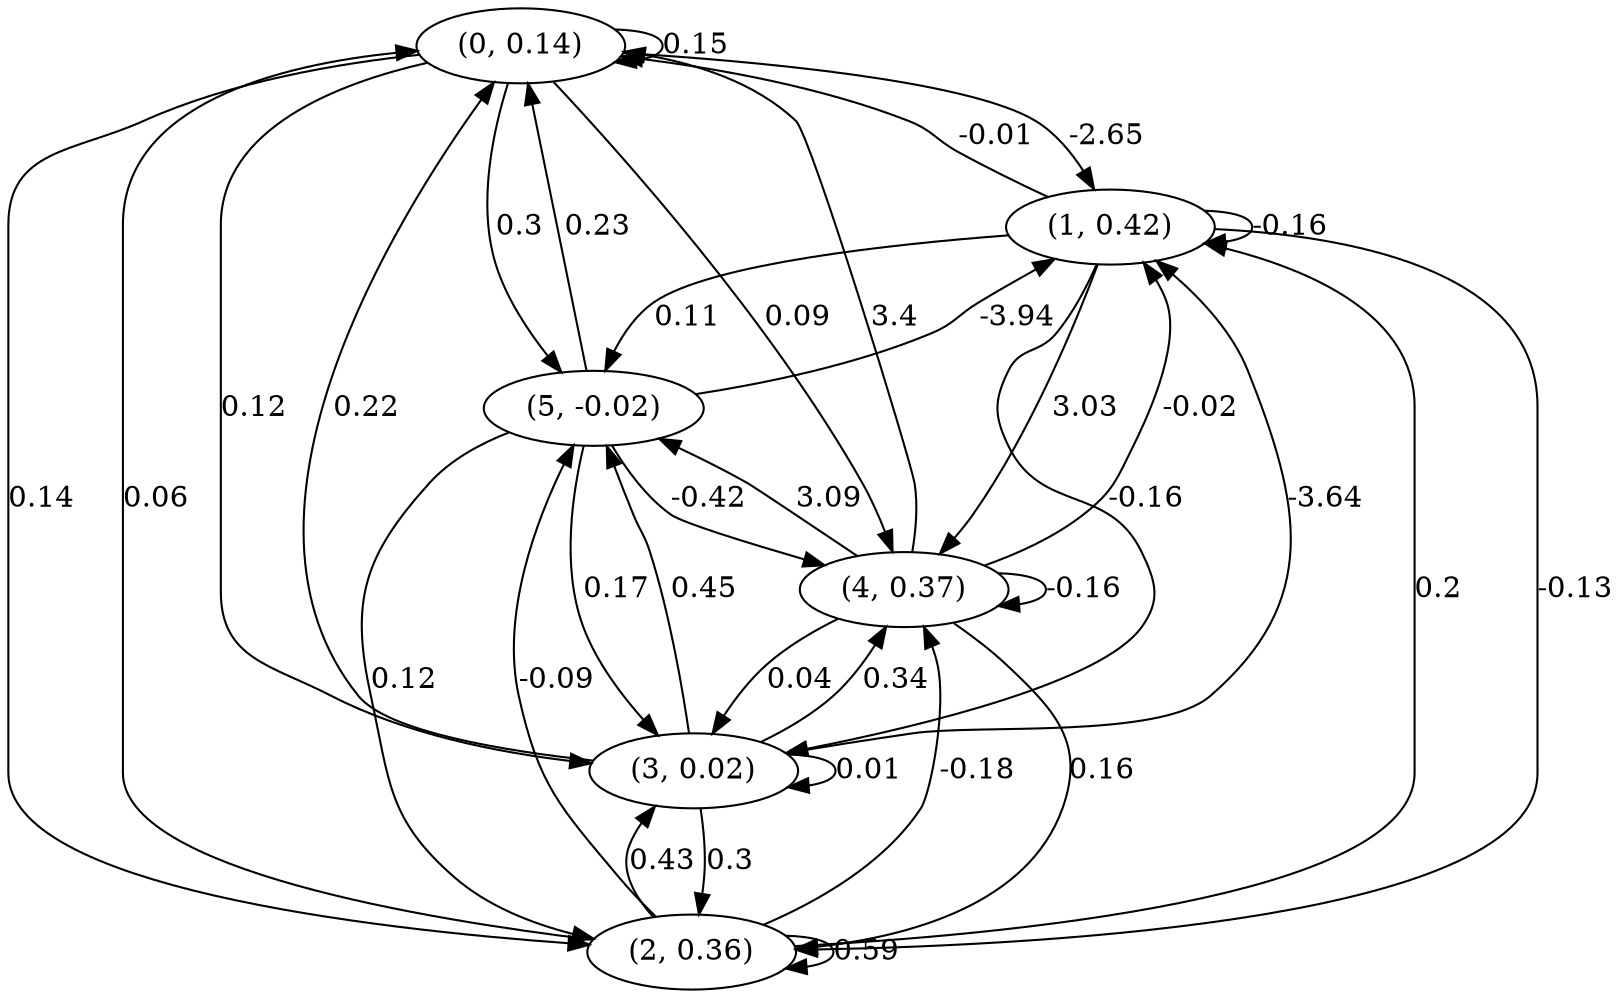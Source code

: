 digraph {
    0 [ label = "(0, 0.14)" ]
    1 [ label = "(1, 0.42)" ]
    2 [ label = "(2, 0.36)" ]
    3 [ label = "(3, 0.02)" ]
    4 [ label = "(4, 0.37)" ]
    5 [ label = "(5, -0.02)" ]
    0 -> 0 [ label = "0.15" ]
    1 -> 1 [ label = "-0.16" ]
    2 -> 2 [ label = "0.59" ]
    3 -> 3 [ label = "0.01" ]
    4 -> 4 [ label = "-0.16" ]
    1 -> 0 [ label = "-0.01" ]
    2 -> 0 [ label = "0.06" ]
    3 -> 0 [ label = "0.22" ]
    4 -> 0 [ label = "3.4" ]
    5 -> 0 [ label = "0.23" ]
    0 -> 1 [ label = "-2.65" ]
    2 -> 1 [ label = "0.2" ]
    3 -> 1 [ label = "-3.64" ]
    4 -> 1 [ label = "-0.02" ]
    5 -> 1 [ label = "-3.94" ]
    0 -> 2 [ label = "0.14" ]
    1 -> 2 [ label = "-0.13" ]
    3 -> 2 [ label = "0.3" ]
    4 -> 2 [ label = "0.16" ]
    5 -> 2 [ label = "0.12" ]
    0 -> 3 [ label = "0.12" ]
    1 -> 3 [ label = "-0.16" ]
    2 -> 3 [ label = "0.43" ]
    4 -> 3 [ label = "0.04" ]
    5 -> 3 [ label = "0.17" ]
    0 -> 4 [ label = "0.09" ]
    1 -> 4 [ label = "3.03" ]
    2 -> 4 [ label = "-0.18" ]
    3 -> 4 [ label = "0.34" ]
    5 -> 4 [ label = "-0.42" ]
    0 -> 5 [ label = "0.3" ]
    1 -> 5 [ label = "0.11" ]
    2 -> 5 [ label = "-0.09" ]
    3 -> 5 [ label = "0.45" ]
    4 -> 5 [ label = "3.09" ]
}


